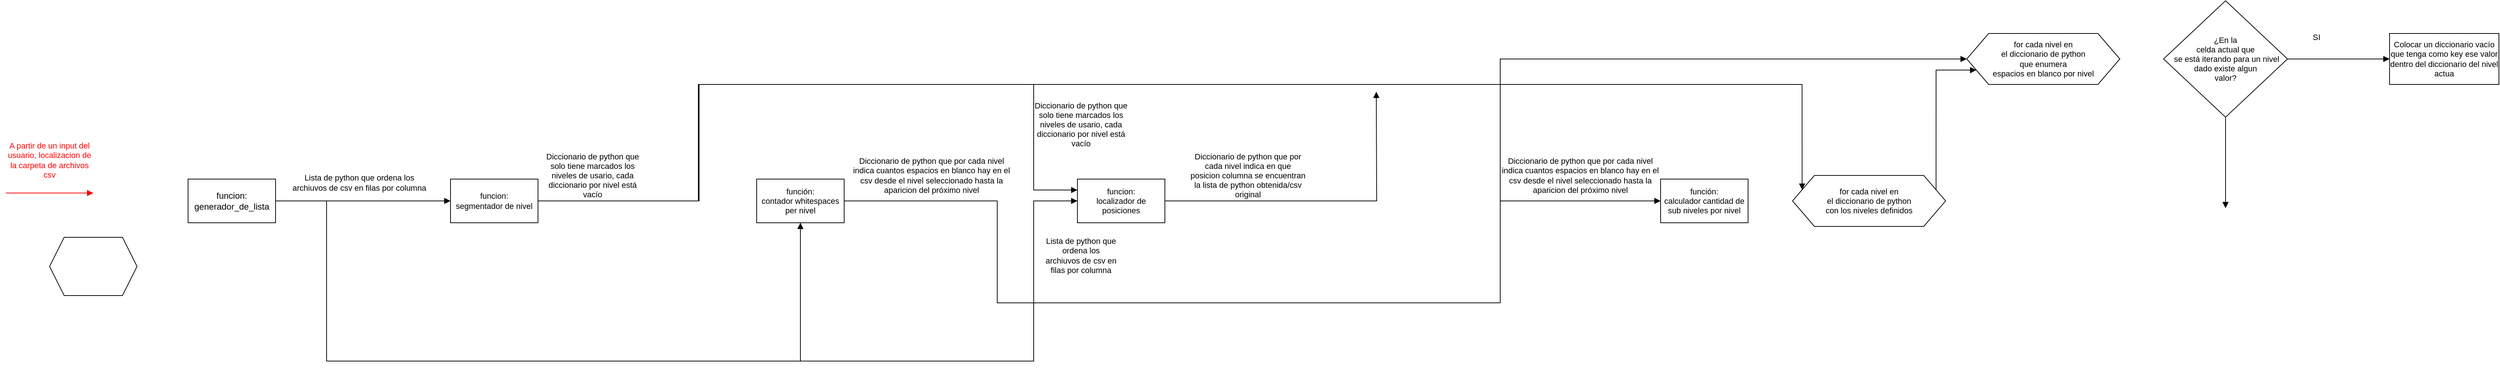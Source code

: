 <mxfile version="21.3.6" type="github">
  <diagram name="Página-1" id="Urwu7qwTcOLkvCBN5Y3i">
    <mxGraphModel dx="1009" dy="1778" grid="1" gridSize="10" guides="1" tooltips="1" connect="1" arrows="1" fold="1" page="1" pageScale="1" pageWidth="1654" pageHeight="1169" math="0" shadow="0">
      <root>
        <mxCell id="0" />
        <mxCell id="1" parent="0" />
        <mxCell id="-mFsq0soXuWweNvaHCEV-4" style="edgeStyle=orthogonalEdgeStyle;shape=connector;rounded=0;orthogonalLoop=1;jettySize=auto;html=1;labelBackgroundColor=default;strokeColor=#FF0000;fontFamily=Helvetica;fontSize=11;fontColor=default;endArrow=block;endFill=1;" edge="1" parent="1">
          <mxGeometry relative="1" as="geometry">
            <mxPoint x="150" y="259.13" as="targetPoint" />
            <mxPoint x="30" y="259.13" as="sourcePoint" />
          </mxGeometry>
        </mxCell>
        <mxCell id="-mFsq0soXuWweNvaHCEV-6" style="edgeStyle=orthogonalEdgeStyle;shape=connector;rounded=0;orthogonalLoop=1;jettySize=auto;html=1;labelBackgroundColor=default;strokeColor=default;fontFamily=Helvetica;fontSize=11;fontColor=default;endArrow=block;endFill=1;" edge="1" parent="1" source="-mFsq0soXuWweNvaHCEV-1" target="-mFsq0soXuWweNvaHCEV-8">
          <mxGeometry relative="1" as="geometry">
            <mxPoint x="710" y="270" as="targetPoint" />
          </mxGeometry>
        </mxCell>
        <mxCell id="-mFsq0soXuWweNvaHCEV-11" style="edgeStyle=orthogonalEdgeStyle;shape=connector;rounded=0;orthogonalLoop=1;jettySize=auto;html=1;labelBackgroundColor=default;strokeColor=default;fontFamily=Helvetica;fontSize=11;fontColor=default;endArrow=block;endFill=1;" edge="1" parent="1" source="-mFsq0soXuWweNvaHCEV-1" target="-mFsq0soXuWweNvaHCEV-13">
          <mxGeometry relative="1" as="geometry">
            <mxPoint x="960" y="460" as="targetPoint" />
            <Array as="points">
              <mxPoint x="470" y="270" />
              <mxPoint x="470" y="490" />
              <mxPoint x="1120" y="490" />
            </Array>
          </mxGeometry>
        </mxCell>
        <mxCell id="-mFsq0soXuWweNvaHCEV-17" style="edgeStyle=orthogonalEdgeStyle;shape=connector;rounded=0;orthogonalLoop=1;jettySize=auto;html=1;labelBackgroundColor=default;strokeColor=default;fontFamily=Helvetica;fontSize=11;fontColor=default;endArrow=block;endFill=1;entryX=0;entryY=0.5;entryDx=0;entryDy=0;" edge="1" parent="1" source="-mFsq0soXuWweNvaHCEV-1" target="-mFsq0soXuWweNvaHCEV-16">
          <mxGeometry relative="1" as="geometry">
            <mxPoint x="1470" y="360" as="targetPoint" />
            <Array as="points">
              <mxPoint x="470" y="270" />
              <mxPoint x="470" y="490" />
              <mxPoint x="1440" y="490" />
              <mxPoint x="1440" y="270" />
            </Array>
          </mxGeometry>
        </mxCell>
        <mxCell id="-mFsq0soXuWweNvaHCEV-1" value="funcion:&lt;br&gt;generador_de_lista" style="rounded=0;whiteSpace=wrap;html=1;" vertex="1" parent="1">
          <mxGeometry x="280" y="240" width="120" height="60" as="geometry" />
        </mxCell>
        <mxCell id="-mFsq0soXuWweNvaHCEV-5" value="A partir de un input del usuario, localizacion de la carpeta de archivos csv" style="text;html=1;strokeColor=none;fillColor=none;align=center;verticalAlign=middle;whiteSpace=wrap;rounded=0;fontSize=11;fontFamily=Helvetica;fontColor=#FF0000;" vertex="1" parent="1">
          <mxGeometry x="30" y="199.13" width="120" height="30" as="geometry" />
        </mxCell>
        <mxCell id="-mFsq0soXuWweNvaHCEV-7" value="Lista de python que ordena los archiuvos de csv en filas por columna" style="text;html=1;strokeColor=none;fillColor=none;align=center;verticalAlign=middle;whiteSpace=wrap;rounded=0;fontSize=11;fontFamily=Helvetica;fontColor=default;" vertex="1" parent="1">
          <mxGeometry x="420" y="230" width="190" height="30" as="geometry" />
        </mxCell>
        <mxCell id="-mFsq0soXuWweNvaHCEV-10" style="edgeStyle=orthogonalEdgeStyle;shape=connector;rounded=0;orthogonalLoop=1;jettySize=auto;html=1;labelBackgroundColor=default;strokeColor=default;fontFamily=Helvetica;fontSize=11;fontColor=default;endArrow=block;endFill=1;entryX=0;entryY=0.25;entryDx=0;entryDy=0;" edge="1" parent="1" source="-mFsq0soXuWweNvaHCEV-8" target="-mFsq0soXuWweNvaHCEV-16">
          <mxGeometry relative="1" as="geometry">
            <mxPoint x="1480" y="130" as="targetPoint" />
            <Array as="points">
              <mxPoint x="980" y="270" />
              <mxPoint x="980" y="110" />
              <mxPoint x="1440" y="110" />
              <mxPoint x="1440" y="255" />
            </Array>
          </mxGeometry>
        </mxCell>
        <mxCell id="-mFsq0soXuWweNvaHCEV-25" style="edgeStyle=orthogonalEdgeStyle;shape=connector;rounded=0;orthogonalLoop=1;jettySize=auto;html=1;labelBackgroundColor=default;strokeColor=default;fontFamily=Helvetica;fontSize=11;fontColor=default;endArrow=block;endFill=1;entryX=0;entryY=0.25;entryDx=0;entryDy=0;" edge="1" parent="1" source="-mFsq0soXuWweNvaHCEV-8" target="-mFsq0soXuWweNvaHCEV-24">
          <mxGeometry relative="1" as="geometry">
            <mxPoint x="2480" y="110" as="targetPoint" />
            <Array as="points">
              <mxPoint x="981" y="270" />
              <mxPoint x="981" y="110" />
              <mxPoint x="2494" y="110" />
            </Array>
          </mxGeometry>
        </mxCell>
        <mxCell id="-mFsq0soXuWweNvaHCEV-8" value="funcion:&lt;br&gt;segmentador de nivel" style="rounded=0;whiteSpace=wrap;html=1;fontFamily=Helvetica;fontSize=11;fontColor=default;" vertex="1" parent="1">
          <mxGeometry x="640" y="240" width="120" height="60" as="geometry" />
        </mxCell>
        <mxCell id="-mFsq0soXuWweNvaHCEV-9" value="Diccionario de python que solo tiene marcados los niveles de usario, cada diccionario por nivel está vacío" style="text;html=1;strokeColor=none;fillColor=none;align=center;verticalAlign=middle;whiteSpace=wrap;rounded=0;fontSize=11;fontFamily=Helvetica;fontColor=default;" vertex="1" parent="1">
          <mxGeometry x="760" y="220" width="150" height="30" as="geometry" />
        </mxCell>
        <mxCell id="-mFsq0soXuWweNvaHCEV-12" value="" style="shape=hexagon;perimeter=hexagonPerimeter2;whiteSpace=wrap;html=1;fixedSize=1;fontFamily=Helvetica;fontSize=11;fontColor=default;" vertex="1" parent="1">
          <mxGeometry x="90" y="320" width="120" height="80" as="geometry" />
        </mxCell>
        <mxCell id="-mFsq0soXuWweNvaHCEV-14" style="edgeStyle=orthogonalEdgeStyle;shape=connector;rounded=0;orthogonalLoop=1;jettySize=auto;html=1;labelBackgroundColor=default;strokeColor=default;fontFamily=Helvetica;fontSize=11;fontColor=default;endArrow=block;endFill=1;entryX=0;entryY=0.5;entryDx=0;entryDy=0;" edge="1" parent="1" source="-mFsq0soXuWweNvaHCEV-13" target="-mFsq0soXuWweNvaHCEV-20">
          <mxGeometry relative="1" as="geometry">
            <mxPoint x="1690" y="400" as="targetPoint" />
            <Array as="points">
              <mxPoint x="1390" y="270" />
              <mxPoint x="1390" y="410" />
              <mxPoint x="2080" y="410" />
              <mxPoint x="2080" y="270" />
            </Array>
          </mxGeometry>
        </mxCell>
        <mxCell id="-mFsq0soXuWweNvaHCEV-28" style="edgeStyle=orthogonalEdgeStyle;shape=connector;rounded=0;orthogonalLoop=1;jettySize=auto;html=1;labelBackgroundColor=default;strokeColor=default;fontFamily=Helvetica;fontSize=11;fontColor=default;endArrow=block;endFill=1;entryX=0;entryY=0.5;entryDx=0;entryDy=0;" edge="1" parent="1" source="-mFsq0soXuWweNvaHCEV-13" target="-mFsq0soXuWweNvaHCEV-27">
          <mxGeometry relative="1" as="geometry">
            <mxPoint x="2080" y="440" as="targetPoint" />
            <Array as="points">
              <mxPoint x="1390" y="270" />
              <mxPoint x="1390" y="410" />
              <mxPoint x="2080" y="410" />
              <mxPoint x="2080" y="75" />
            </Array>
          </mxGeometry>
        </mxCell>
        <mxCell id="-mFsq0soXuWweNvaHCEV-13" value="función:&lt;br&gt;contador whitespaces per nivel" style="rounded=0;whiteSpace=wrap;html=1;fontFamily=Helvetica;fontSize=11;fontColor=default;" vertex="1" parent="1">
          <mxGeometry x="1060" y="240" width="120" height="60" as="geometry" />
        </mxCell>
        <mxCell id="-mFsq0soXuWweNvaHCEV-15" value="Diccionario de python que por cada nivel indica cuantos espacios en blanco hay en el csv desde el nivel seleccionado hasta la aparicion del próximo nivel" style="text;html=1;strokeColor=none;fillColor=none;align=center;verticalAlign=middle;whiteSpace=wrap;rounded=0;fontSize=11;fontFamily=Helvetica;fontColor=default;" vertex="1" parent="1">
          <mxGeometry x="1190" y="220" width="220" height="30" as="geometry" />
        </mxCell>
        <mxCell id="-mFsq0soXuWweNvaHCEV-22" style="edgeStyle=orthogonalEdgeStyle;shape=connector;rounded=0;orthogonalLoop=1;jettySize=auto;html=1;labelBackgroundColor=default;strokeColor=default;fontFamily=Helvetica;fontSize=11;fontColor=default;endArrow=block;endFill=1;" edge="1" parent="1" source="-mFsq0soXuWweNvaHCEV-16">
          <mxGeometry relative="1" as="geometry">
            <mxPoint x="1910" y="120" as="targetPoint" />
          </mxGeometry>
        </mxCell>
        <mxCell id="-mFsq0soXuWweNvaHCEV-16" value="funcion:&lt;br&gt;localizador de posiciones" style="rounded=0;whiteSpace=wrap;html=1;fontFamily=Helvetica;fontSize=11;fontColor=default;" vertex="1" parent="1">
          <mxGeometry x="1500" y="240" width="120" height="60" as="geometry" />
        </mxCell>
        <mxCell id="-mFsq0soXuWweNvaHCEV-18" value="Diccionario de python que solo tiene marcados los niveles de usario, cada diccionario por nivel está vacío" style="text;html=1;strokeColor=none;fillColor=none;align=center;verticalAlign=middle;whiteSpace=wrap;rounded=0;fontSize=11;fontFamily=Helvetica;fontColor=default;" vertex="1" parent="1">
          <mxGeometry x="1430" y="150" width="150" height="30" as="geometry" />
        </mxCell>
        <mxCell id="-mFsq0soXuWweNvaHCEV-19" value="Lista de python que ordena los archiuvos de csv en filas por columna" style="text;html=1;strokeColor=none;fillColor=none;align=center;verticalAlign=middle;whiteSpace=wrap;rounded=0;fontSize=11;fontFamily=Helvetica;fontColor=default;" vertex="1" parent="1">
          <mxGeometry x="1455" y="330" width="100" height="30" as="geometry" />
        </mxCell>
        <mxCell id="-mFsq0soXuWweNvaHCEV-20" value="función:&lt;br&gt;calculador cantidad de sub niveles por nivel" style="rounded=0;whiteSpace=wrap;html=1;fontFamily=Helvetica;fontSize=11;fontColor=default;" vertex="1" parent="1">
          <mxGeometry x="2300" y="240" width="120" height="60" as="geometry" />
        </mxCell>
        <mxCell id="-mFsq0soXuWweNvaHCEV-21" value="Diccionario de python que por cada nivel indica cuantos espacios en blanco hay en el csv desde el nivel seleccionado hasta la aparicion del próximo nivel" style="text;html=1;strokeColor=none;fillColor=none;align=center;verticalAlign=middle;whiteSpace=wrap;rounded=0;fontSize=11;fontFamily=Helvetica;fontColor=default;" vertex="1" parent="1">
          <mxGeometry x="2080" y="220" width="220" height="30" as="geometry" />
        </mxCell>
        <mxCell id="-mFsq0soXuWweNvaHCEV-23" value="Diccionario de python que por cada nivel indica en que posicion columna se encuentran la lista de python obtenida/csv original" style="text;html=1;strokeColor=none;fillColor=none;align=center;verticalAlign=middle;whiteSpace=wrap;rounded=0;fontSize=11;fontFamily=Helvetica;fontColor=default;" vertex="1" parent="1">
          <mxGeometry x="1654" y="220" width="160" height="30" as="geometry" />
        </mxCell>
        <mxCell id="-mFsq0soXuWweNvaHCEV-26" style="edgeStyle=orthogonalEdgeStyle;shape=connector;rounded=0;orthogonalLoop=1;jettySize=auto;html=1;exitX=1;exitY=0.25;exitDx=0;exitDy=0;labelBackgroundColor=default;strokeColor=default;fontFamily=Helvetica;fontSize=11;fontColor=default;endArrow=block;endFill=1;entryX=0;entryY=0.75;entryDx=0;entryDy=0;" edge="1" parent="1" source="-mFsq0soXuWweNvaHCEV-24" target="-mFsq0soXuWweNvaHCEV-27">
          <mxGeometry relative="1" as="geometry">
            <mxPoint x="2678" y="110" as="targetPoint" />
            <Array as="points">
              <mxPoint x="2678" y="90" />
            </Array>
          </mxGeometry>
        </mxCell>
        <mxCell id="-mFsq0soXuWweNvaHCEV-24" value="for cada nivel en &lt;br&gt;el diccionario de python &lt;br&gt;con los niveles definidos" style="shape=hexagon;perimeter=hexagonPerimeter2;whiteSpace=wrap;html=1;fixedSize=1;fontFamily=Helvetica;fontSize=11;fontColor=default;size=30;" vertex="1" parent="1">
          <mxGeometry x="2481" y="235" width="210" height="70" as="geometry" />
        </mxCell>
        <mxCell id="-mFsq0soXuWweNvaHCEV-27" value="for cada nivel en &lt;br&gt;el diccionario de python &lt;br&gt;que enumera &lt;br&gt;espacios en blanco por nivel" style="shape=hexagon;perimeter=hexagonPerimeter2;whiteSpace=wrap;html=1;fixedSize=1;fontFamily=Helvetica;fontSize=11;fontColor=default;size=30;" vertex="1" parent="1">
          <mxGeometry x="2720" y="40" width="210" height="70" as="geometry" />
        </mxCell>
        <mxCell id="-mFsq0soXuWweNvaHCEV-31" style="edgeStyle=orthogonalEdgeStyle;shape=connector;rounded=0;orthogonalLoop=1;jettySize=auto;html=1;labelBackgroundColor=default;strokeColor=default;fontFamily=Helvetica;fontSize=11;fontColor=default;endArrow=block;endFill=1;" edge="1" parent="1" source="-mFsq0soXuWweNvaHCEV-29" target="-mFsq0soXuWweNvaHCEV-33">
          <mxGeometry relative="1" as="geometry">
            <mxPoint x="3280" y="75" as="targetPoint" />
          </mxGeometry>
        </mxCell>
        <mxCell id="-mFsq0soXuWweNvaHCEV-32" style="edgeStyle=orthogonalEdgeStyle;shape=connector;rounded=0;orthogonalLoop=1;jettySize=auto;html=1;labelBackgroundColor=default;strokeColor=default;fontFamily=Helvetica;fontSize=11;fontColor=default;endArrow=block;endFill=1;" edge="1" parent="1" source="-mFsq0soXuWweNvaHCEV-29">
          <mxGeometry relative="1" as="geometry">
            <mxPoint x="3075" y="280" as="targetPoint" />
          </mxGeometry>
        </mxCell>
        <mxCell id="-mFsq0soXuWweNvaHCEV-29" value="¿En la &lt;br&gt;celda actual que&lt;br&gt;&amp;nbsp;se está iterando para un nivel dado existe algun &lt;br&gt;valor?" style="rhombus;whiteSpace=wrap;html=1;fontFamily=Helvetica;fontSize=11;fontColor=default;" vertex="1" parent="1">
          <mxGeometry x="2990" y="-5" width="170" height="160" as="geometry" />
        </mxCell>
        <mxCell id="-mFsq0soXuWweNvaHCEV-33" value="Colocar un diccionario vacío que tenga como key ese valor dentro del diccionario del nivel actua" style="rounded=0;whiteSpace=wrap;html=1;fontFamily=Helvetica;fontSize=11;fontColor=default;" vertex="1" parent="1">
          <mxGeometry x="3300" y="40" width="150" height="70" as="geometry" />
        </mxCell>
        <mxCell id="-mFsq0soXuWweNvaHCEV-34" value="SI" style="text;html=1;strokeColor=none;fillColor=none;align=center;verticalAlign=middle;whiteSpace=wrap;rounded=0;fontSize=11;fontFamily=Helvetica;fontColor=default;" vertex="1" parent="1">
          <mxGeometry x="3170" y="30" width="60" height="30" as="geometry" />
        </mxCell>
      </root>
    </mxGraphModel>
  </diagram>
</mxfile>
